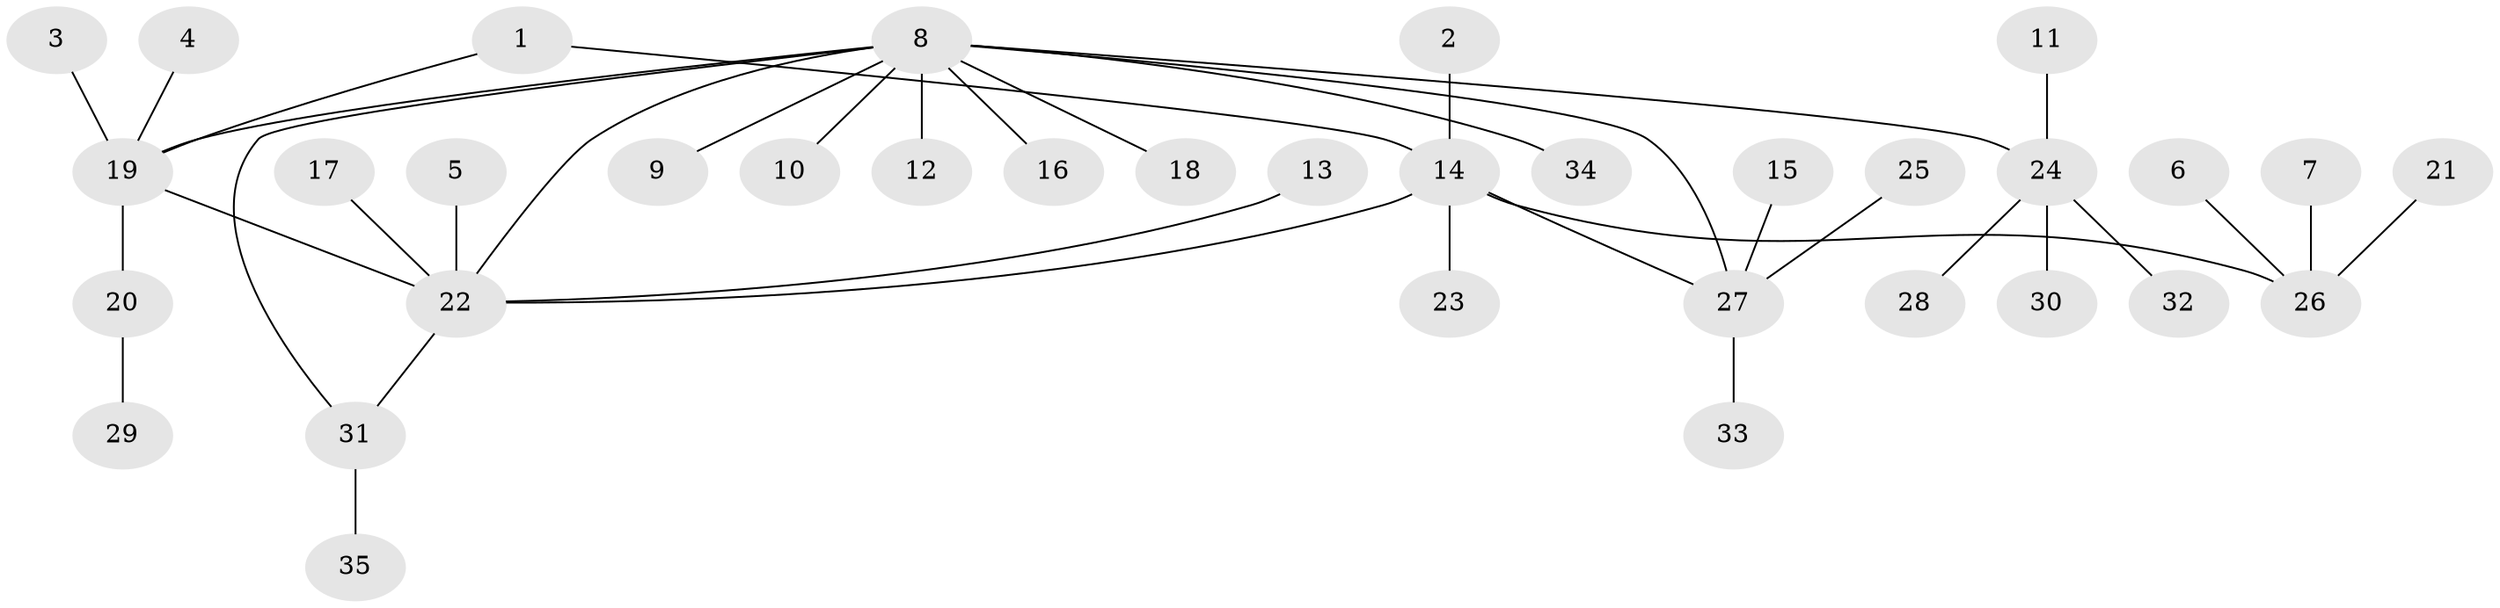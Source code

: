 // original degree distribution, {4: 0.043478260869565216, 12: 0.014492753623188406, 8: 0.043478260869565216, 3: 0.043478260869565216, 9: 0.014492753623188406, 2: 0.18840579710144928, 6: 0.014492753623188406, 1: 0.6231884057971014, 7: 0.014492753623188406}
// Generated by graph-tools (version 1.1) at 2025/49/03/09/25 03:49:50]
// undirected, 35 vertices, 38 edges
graph export_dot {
graph [start="1"]
  node [color=gray90,style=filled];
  1;
  2;
  3;
  4;
  5;
  6;
  7;
  8;
  9;
  10;
  11;
  12;
  13;
  14;
  15;
  16;
  17;
  18;
  19;
  20;
  21;
  22;
  23;
  24;
  25;
  26;
  27;
  28;
  29;
  30;
  31;
  32;
  33;
  34;
  35;
  1 -- 14 [weight=1.0];
  1 -- 19 [weight=1.0];
  2 -- 14 [weight=1.0];
  3 -- 19 [weight=1.0];
  4 -- 19 [weight=1.0];
  5 -- 22 [weight=1.0];
  6 -- 26 [weight=1.0];
  7 -- 26 [weight=1.0];
  8 -- 9 [weight=1.0];
  8 -- 10 [weight=1.0];
  8 -- 12 [weight=1.0];
  8 -- 16 [weight=1.0];
  8 -- 18 [weight=1.0];
  8 -- 19 [weight=1.0];
  8 -- 22 [weight=1.0];
  8 -- 24 [weight=1.0];
  8 -- 27 [weight=1.0];
  8 -- 31 [weight=1.0];
  8 -- 34 [weight=1.0];
  11 -- 24 [weight=1.0];
  13 -- 22 [weight=1.0];
  14 -- 22 [weight=1.0];
  14 -- 23 [weight=1.0];
  14 -- 26 [weight=1.0];
  14 -- 27 [weight=1.0];
  15 -- 27 [weight=1.0];
  17 -- 22 [weight=1.0];
  19 -- 20 [weight=1.0];
  19 -- 22 [weight=1.0];
  20 -- 29 [weight=1.0];
  21 -- 26 [weight=1.0];
  22 -- 31 [weight=1.0];
  24 -- 28 [weight=1.0];
  24 -- 30 [weight=1.0];
  24 -- 32 [weight=1.0];
  25 -- 27 [weight=1.0];
  27 -- 33 [weight=1.0];
  31 -- 35 [weight=1.0];
}
